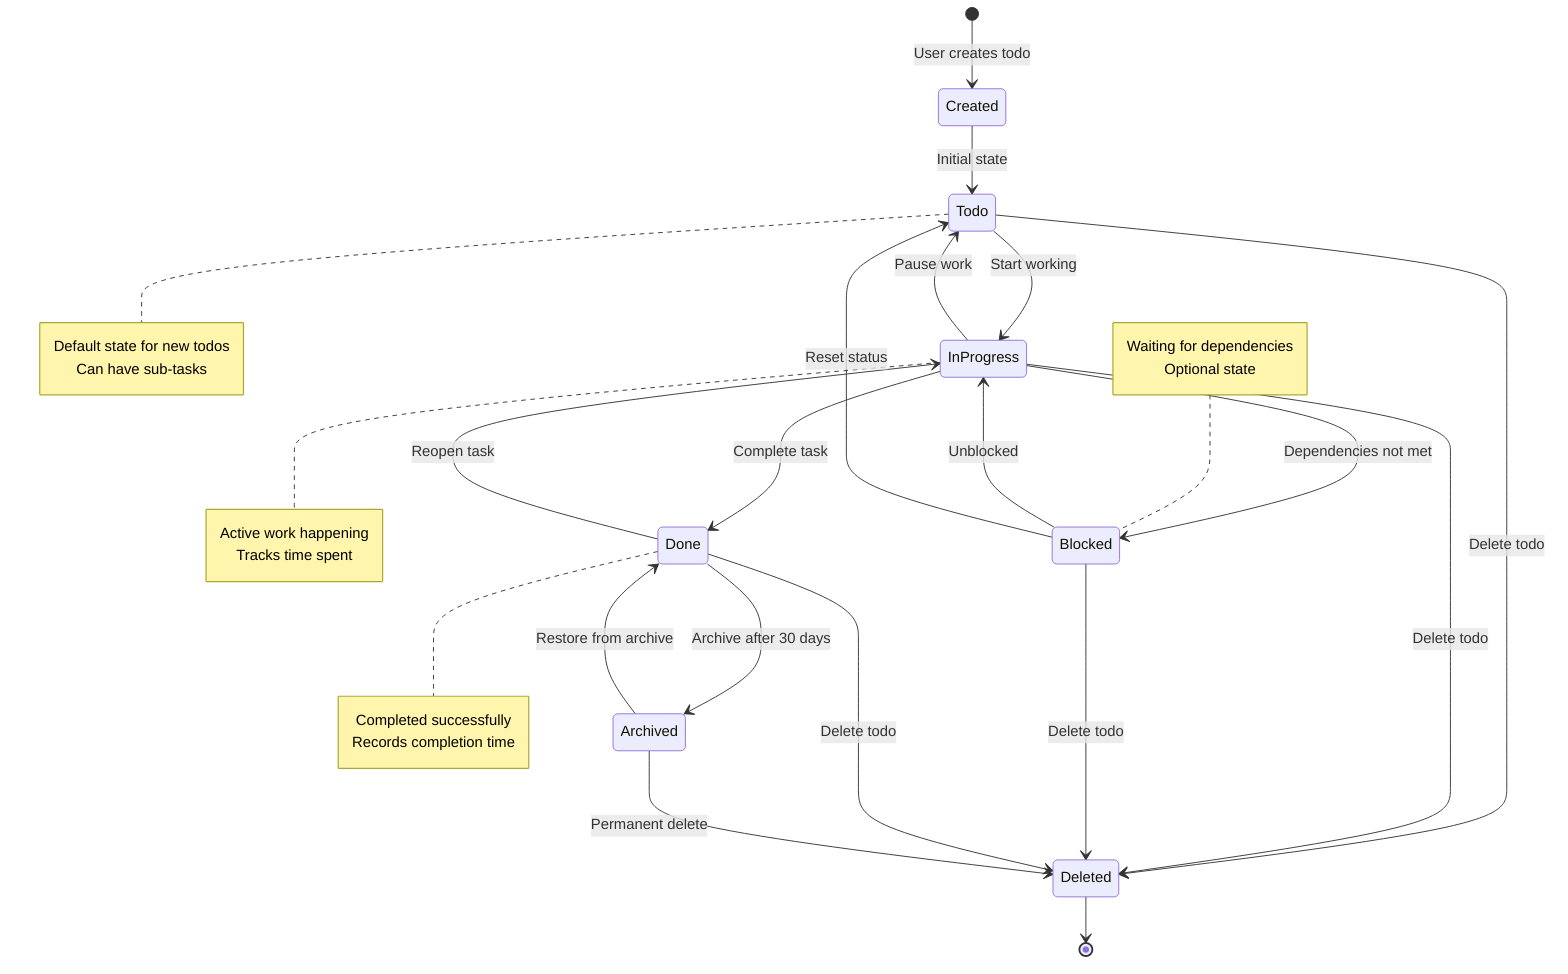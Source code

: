 stateDiagram-v2
    [*] --> Created: User creates todo
    
    Created --> Todo: Initial state
    
    Todo --> InProgress: Start working
    Todo --> Deleted: Delete todo
    
    InProgress --> Todo: Pause work
    InProgress --> Done: Complete task
    InProgress --> Blocked: Dependencies not met
    InProgress --> Deleted: Delete todo
    
    Blocked --> InProgress: Unblocked
    Blocked --> Todo: Reset status
    Blocked --> Deleted: Delete todo
    
    Done --> InProgress: Reopen task
    Done --> Archived: Archive after 30 days
    Done --> Deleted: Delete todo
    
    Archived --> Done: Restore from archive
    Archived --> Deleted: Permanent delete
    
    Deleted --> [*]
    
    note right of Todo
        Default state for new todos
        Can have sub-tasks
    end note
    
    note right of InProgress
        Active work happening
        Tracks time spent
    end note
    
    note right of Done
        Completed successfully
        Records completion time
    end note
    
    note left of Blocked
        Waiting for dependencies
        Optional state
    end note